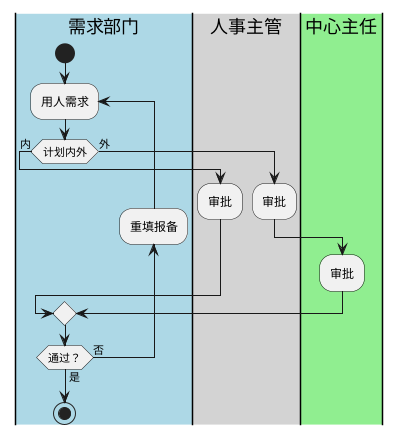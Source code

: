 @startuml

|#lightblue|需求部门|
start
repeat :用人需求;

if (计划内外) then (内)
    |#lightgray|人事主管|
    :审批;
else (外)
    |#lightgray|人事主管|
    :审批;
    |#LightGreen|中心主任|
    :审批;
endif

|#lightblue|需求部门|
backward:重填报备;
repeat while (通过？) is (否) not (是)

stop
@enduml